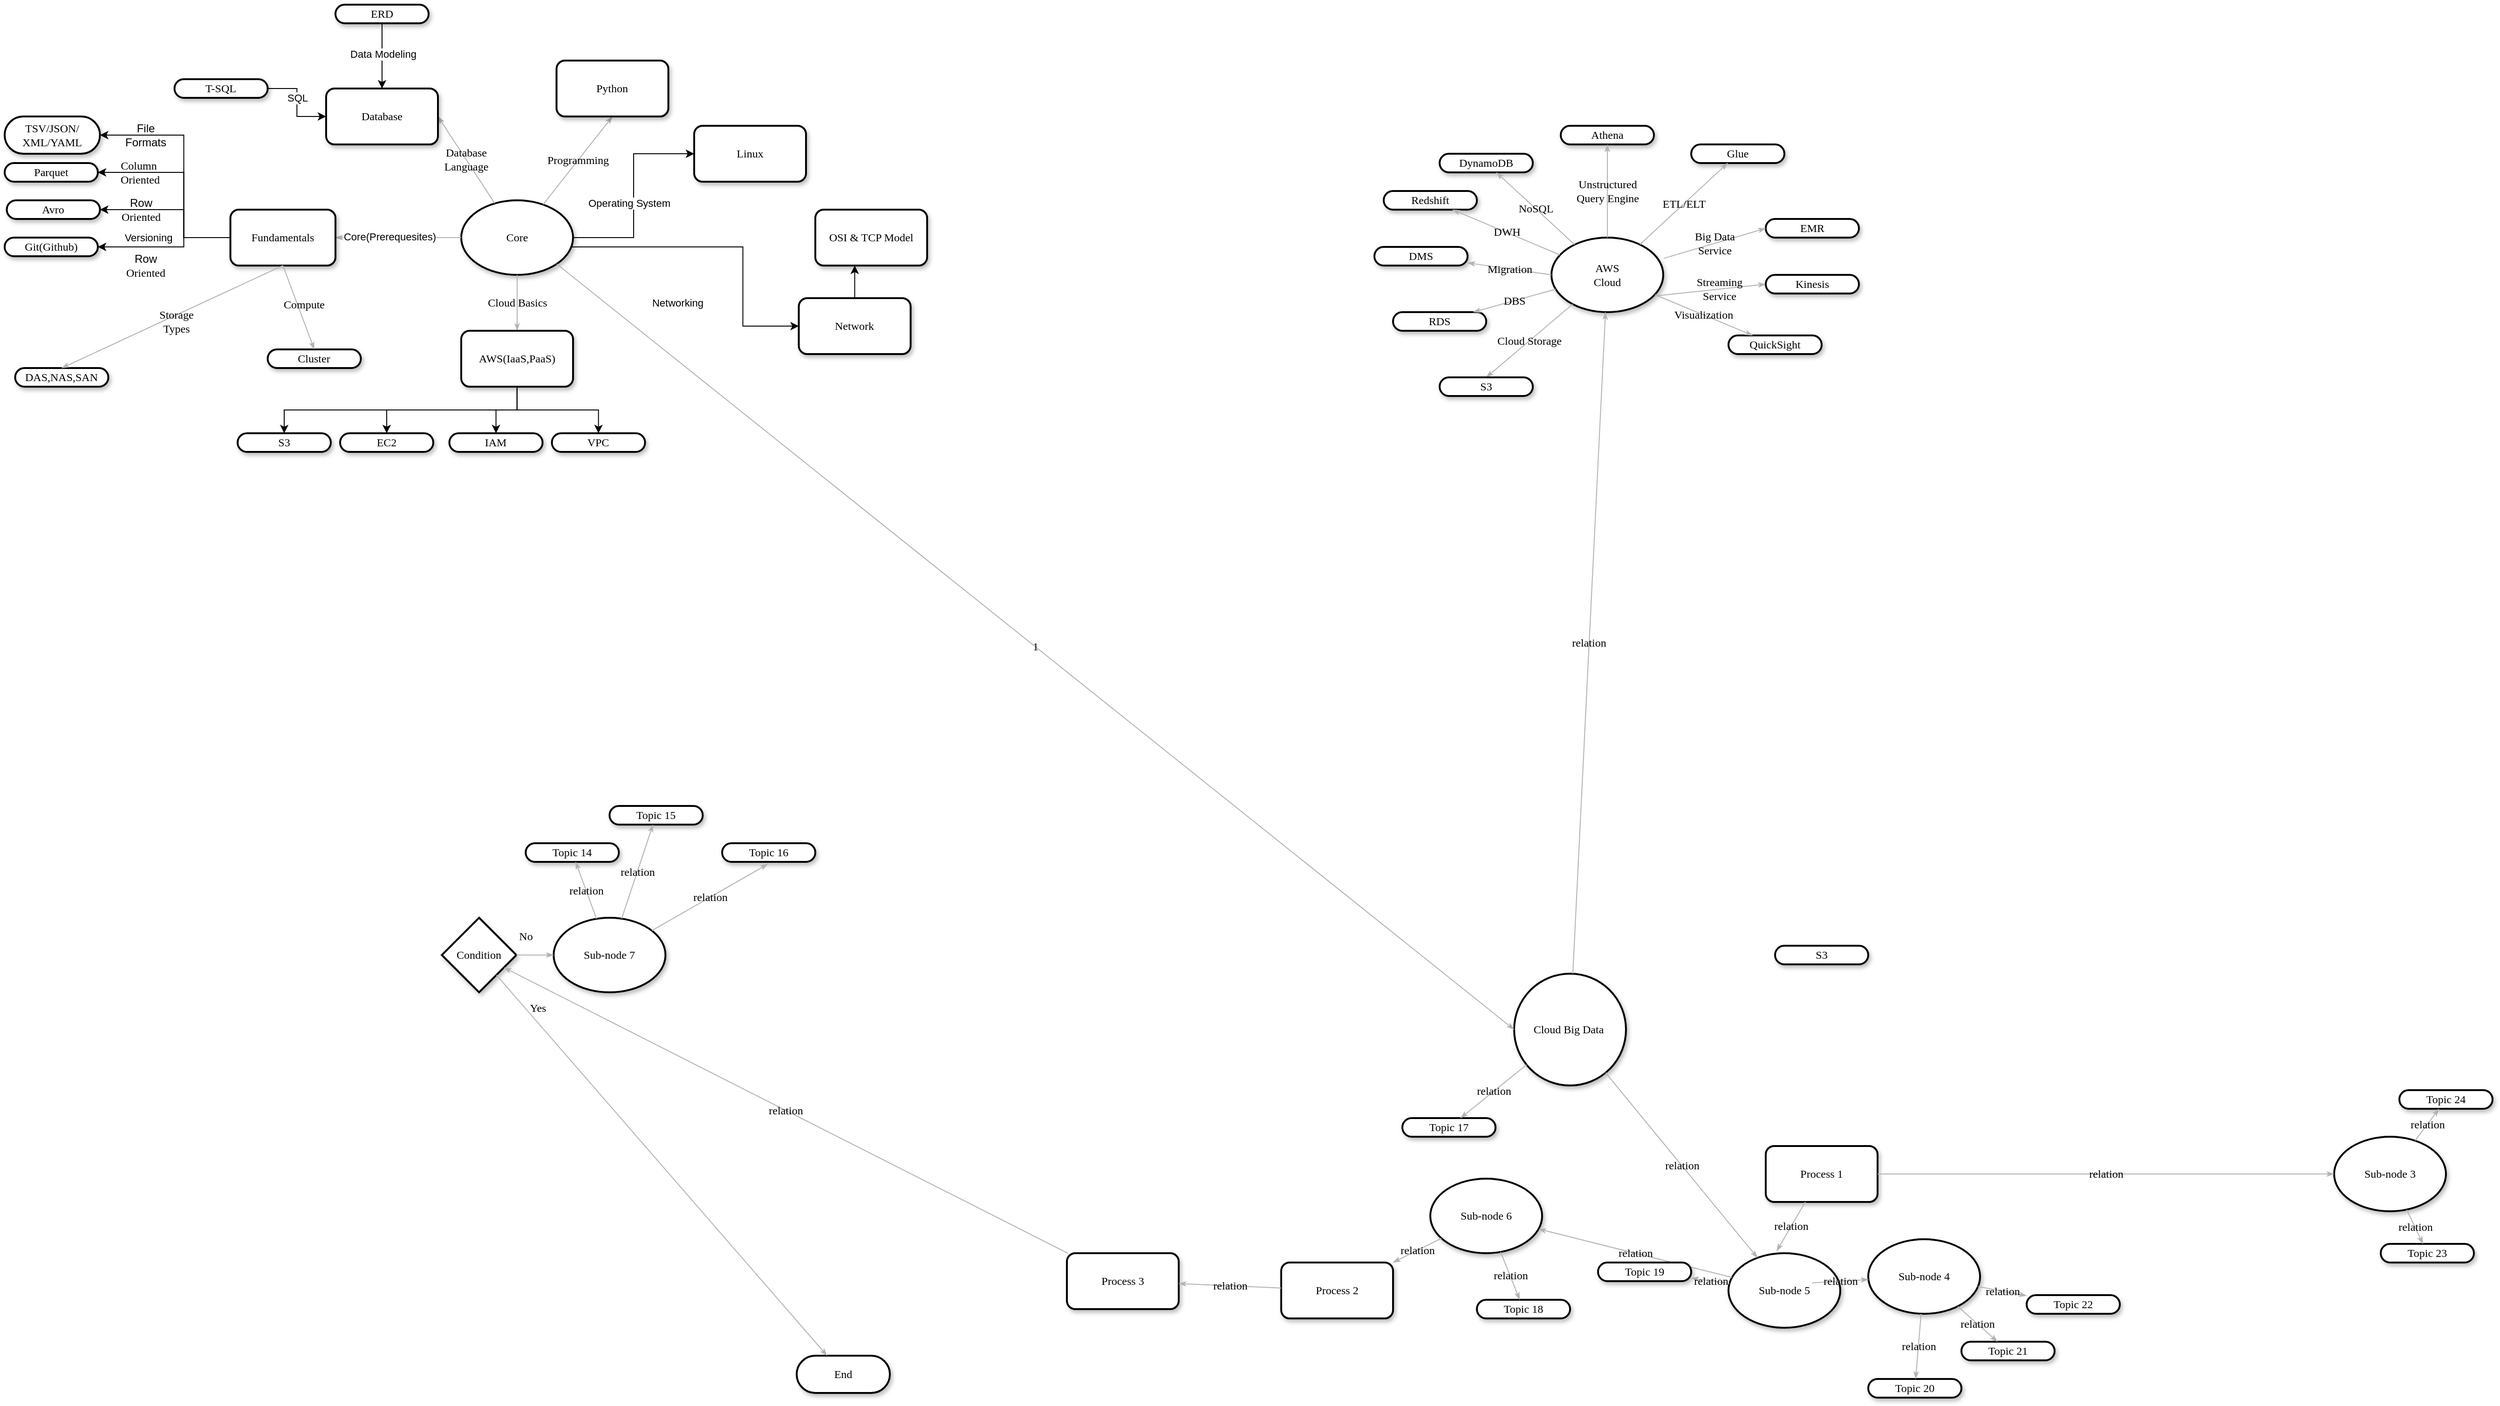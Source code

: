 <mxfile version="22.1.16" type="github">
  <diagram name="Page-1" id="ad52d381-51e7-2e0d-a935-2d0ddd2fd229">
    <mxGraphModel dx="2495" dy="1498" grid="1" gridSize="10" guides="1" tooltips="1" connect="1" arrows="1" fold="1" page="1" pageScale="1" pageWidth="1100" pageHeight="850" background="none" math="0" shadow="0">
      <root>
        <mxCell id="0" />
        <mxCell id="1" parent="0" />
        <mxCell id="3QK2SULwDuKad3nmu_sG-78" style="edgeStyle=orthogonalEdgeStyle;rounded=0;orthogonalLoop=1;jettySize=auto;html=1;entryX=0;entryY=0.5;entryDx=0;entryDy=0;" parent="1" source="2c924340bb9dbf6c-2" target="3QK2SULwDuKad3nmu_sG-34" edge="1">
          <mxGeometry relative="1" as="geometry" />
        </mxCell>
        <mxCell id="3QK2SULwDuKad3nmu_sG-79" value="Operating System" style="edgeLabel;html=1;align=center;verticalAlign=middle;resizable=0;points=[];" parent="3QK2SULwDuKad3nmu_sG-78" vertex="1" connectable="0">
          <mxGeometry x="-0.352" relative="1" as="geometry">
            <mxPoint x="-5" y="-31" as="offset" />
          </mxGeometry>
        </mxCell>
        <mxCell id="2c924340bb9dbf6c-2" value="Core" style="ellipse;whiteSpace=wrap;html=1;rounded=1;shadow=1;comic=0;labelBackgroundColor=none;strokeWidth=2;fontFamily=Verdana;fontSize=12;align=center;fillStyle=solid;" parent="1" vertex="1">
          <mxGeometry x="-600" y="-570" width="120" height="80" as="geometry" />
        </mxCell>
        <mxCell id="2c924340bb9dbf6c-3" value="&lt;span&gt;AWS&lt;br&gt;Cloud&lt;/span&gt;" style="ellipse;whiteSpace=wrap;html=1;rounded=1;shadow=1;comic=0;labelBackgroundColor=none;strokeWidth=2;fontFamily=Verdana;fontSize=12;align=center;" parent="1" vertex="1">
          <mxGeometry x="570" y="-530" width="120" height="80" as="geometry" />
        </mxCell>
        <mxCell id="2c924340bb9dbf6c-4" value="Cloud Big Data&amp;nbsp;" style="ellipse;whiteSpace=wrap;html=1;rounded=1;shadow=1;comic=0;labelBackgroundColor=none;strokeWidth=2;fontFamily=Verdana;fontSize=12;align=center;" parent="1" vertex="1">
          <mxGeometry x="530" y="260" width="120" height="120" as="geometry" />
        </mxCell>
        <mxCell id="2c924340bb9dbf6c-5" value="&lt;span&gt;Sub-node 5&lt;/span&gt;" style="ellipse;whiteSpace=wrap;html=1;rounded=1;shadow=1;comic=0;labelBackgroundColor=none;strokeWidth=2;fontFamily=Verdana;fontSize=12;align=center;" parent="1" vertex="1">
          <mxGeometry x="760" y="560" width="120" height="80" as="geometry" />
        </mxCell>
        <mxCell id="2c924340bb9dbf6c-6" value="&lt;span&gt;Sub-node 4&lt;/span&gt;" style="ellipse;whiteSpace=wrap;html=1;rounded=1;shadow=1;comic=0;labelBackgroundColor=none;strokeWidth=2;fontFamily=Verdana;fontSize=12;align=center;" parent="1" vertex="1">
          <mxGeometry x="910" y="545" width="120" height="80" as="geometry" />
        </mxCell>
        <mxCell id="2c924340bb9dbf6c-7" value="&lt;span&gt;Sub-node 6&lt;/span&gt;" style="ellipse;whiteSpace=wrap;html=1;rounded=1;shadow=1;comic=0;labelBackgroundColor=none;strokeWidth=2;fontFamily=Verdana;fontSize=12;align=center;" parent="1" vertex="1">
          <mxGeometry x="440" y="480" width="120" height="80" as="geometry" />
        </mxCell>
        <mxCell id="2c924340bb9dbf6c-8" value="Parquet" style="whiteSpace=wrap;html=1;rounded=1;shadow=1;comic=0;labelBackgroundColor=none;strokeWidth=2;fontFamily=Verdana;fontSize=12;align=center;arcSize=50;" parent="1" vertex="1">
          <mxGeometry x="-1090" y="-610" width="100" height="20" as="geometry" />
        </mxCell>
        <mxCell id="2c924340bb9dbf6c-9" value="&lt;span&gt;S3&lt;/span&gt;" style="whiteSpace=wrap;html=1;rounded=1;shadow=1;comic=0;labelBackgroundColor=none;strokeWidth=2;fontFamily=Verdana;fontSize=12;align=center;arcSize=50;" parent="1" vertex="1">
          <mxGeometry x="-840" y="-320" width="100" height="20" as="geometry" />
        </mxCell>
        <mxCell id="2c924340bb9dbf6c-11" value="RDS" style="whiteSpace=wrap;html=1;rounded=1;shadow=1;comic=0;labelBackgroundColor=none;strokeWidth=2;fontFamily=Verdana;fontSize=12;align=center;arcSize=50;" parent="1" vertex="1">
          <mxGeometry x="400" y="-450" width="100" height="20" as="geometry" />
        </mxCell>
        <mxCell id="2c924340bb9dbf6c-12" value="&lt;span&gt;Topic 21&lt;/span&gt;" style="whiteSpace=wrap;html=1;rounded=1;shadow=1;comic=0;labelBackgroundColor=none;strokeWidth=2;fontFamily=Verdana;fontSize=12;align=center;arcSize=50;" parent="1" vertex="1">
          <mxGeometry x="1010" y="655" width="100" height="20" as="geometry" />
        </mxCell>
        <mxCell id="2c924340bb9dbf6c-13" value="&lt;span&gt;Topic 22&lt;/span&gt;" style="whiteSpace=wrap;html=1;rounded=1;shadow=1;comic=0;labelBackgroundColor=none;strokeWidth=2;fontFamily=Verdana;fontSize=12;align=center;arcSize=50;" parent="1" vertex="1">
          <mxGeometry x="1080" y="605" width="100" height="20" as="geometry" />
        </mxCell>
        <mxCell id="2c924340bb9dbf6c-14" value="&lt;span&gt;Redshift&lt;/span&gt;" style="whiteSpace=wrap;html=1;rounded=1;shadow=1;comic=0;labelBackgroundColor=none;strokeWidth=2;fontFamily=Verdana;fontSize=12;align=center;arcSize=50;" parent="1" vertex="1">
          <mxGeometry x="390" y="-580" width="100" height="20" as="geometry" />
        </mxCell>
        <mxCell id="2c924340bb9dbf6c-15" value="&lt;span&gt;DynamoDB&lt;/span&gt;" style="whiteSpace=wrap;html=1;rounded=1;shadow=1;comic=0;labelBackgroundColor=none;strokeWidth=2;fontFamily=Verdana;fontSize=12;align=center;arcSize=50;" parent="1" vertex="1">
          <mxGeometry x="450" y="-620" width="100" height="20" as="geometry" />
        </mxCell>
        <mxCell id="2c924340bb9dbf6c-16" value="&lt;span&gt;Athena&lt;/span&gt;" style="whiteSpace=wrap;html=1;rounded=1;shadow=1;comic=0;labelBackgroundColor=none;strokeWidth=2;fontFamily=Verdana;fontSize=12;align=center;arcSize=50;" parent="1" vertex="1">
          <mxGeometry x="580" y="-650" width="100" height="20" as="geometry" />
        </mxCell>
        <mxCell id="2c924340bb9dbf6c-17" value="&lt;span&gt;Glue&lt;/span&gt;" style="whiteSpace=wrap;html=1;rounded=1;shadow=1;comic=0;labelBackgroundColor=none;strokeWidth=2;fontFamily=Verdana;fontSize=12;align=center;arcSize=50;" parent="1" vertex="1">
          <mxGeometry x="720" y="-630" width="100" height="20" as="geometry" />
        </mxCell>
        <mxCell id="2c924340bb9dbf6c-18" value="&lt;span&gt;QuickSight&lt;/span&gt;" style="whiteSpace=wrap;html=1;rounded=1;shadow=1;comic=0;labelBackgroundColor=none;strokeWidth=2;fontFamily=Verdana;fontSize=12;align=center;arcSize=50;" parent="1" vertex="1">
          <mxGeometry x="760" y="-425" width="100" height="20" as="geometry" />
        </mxCell>
        <mxCell id="2c924340bb9dbf6c-19" value="S3" style="whiteSpace=wrap;html=1;rounded=1;shadow=1;comic=0;labelBackgroundColor=none;strokeWidth=2;fontFamily=Verdana;fontSize=12;align=center;arcSize=50;" parent="1" vertex="1">
          <mxGeometry x="810" y="230" width="100" height="20" as="geometry" />
        </mxCell>
        <mxCell id="2c924340bb9dbf6c-22" value="&lt;span&gt;Topic 20&lt;/span&gt;" style="whiteSpace=wrap;html=1;rounded=1;shadow=1;comic=0;labelBackgroundColor=none;strokeWidth=2;fontFamily=Verdana;fontSize=12;align=center;arcSize=50;" parent="1" vertex="1">
          <mxGeometry x="910" y="695" width="100" height="20" as="geometry" />
        </mxCell>
        <mxCell id="2c924340bb9dbf6c-23" value="End" style="whiteSpace=wrap;html=1;rounded=1;shadow=1;comic=0;labelBackgroundColor=none;strokeWidth=2;fontFamily=Verdana;fontSize=12;align=center;arcSize=50;" parent="1" vertex="1">
          <mxGeometry x="-240" y="670" width="100" height="40" as="geometry" />
        </mxCell>
        <mxCell id="2c924340bb9dbf6c-24" value="Condition" style="rhombus;whiteSpace=wrap;html=1;rounded=0;shadow=1;comic=0;labelBackgroundColor=none;strokeWidth=2;fontFamily=Verdana;fontSize=12;align=center;" parent="1" vertex="1">
          <mxGeometry x="-620.83" y="200" width="80" height="80" as="geometry" />
        </mxCell>
        <mxCell id="2c924340bb9dbf6c-25" value="&lt;span&gt;Process 3&lt;/span&gt;" style="rounded=1;whiteSpace=wrap;html=1;shadow=1;comic=0;labelBackgroundColor=none;strokeWidth=2;fontFamily=Verdana;fontSize=12;align=center;" parent="1" vertex="1">
          <mxGeometry x="50" y="560" width="120" height="60" as="geometry" />
        </mxCell>
        <mxCell id="2c924340bb9dbf6c-26" value="Process 2" style="rounded=1;whiteSpace=wrap;html=1;shadow=1;comic=0;labelBackgroundColor=none;strokeWidth=2;fontFamily=Verdana;fontSize=12;align=center;" parent="1" vertex="1">
          <mxGeometry x="280" y="570" width="120" height="60" as="geometry" />
        </mxCell>
        <mxCell id="2c924340bb9dbf6c-27" value="Programming" style="edgeStyle=none;rounded=1;html=1;labelBackgroundColor=none;startArrow=none;startFill=0;startSize=5;endArrow=classicThin;endFill=1;endSize=5;jettySize=auto;orthogonalLoop=1;strokeColor=#B3B3B3;strokeWidth=1;fontFamily=Verdana;fontSize=12;entryX=0.5;entryY=1;entryDx=0;entryDy=0;flowAnimation=0;fixDash=0;" parent="1" source="2c924340bb9dbf6c-2" target="3QK2SULwDuKad3nmu_sG-35" edge="1">
          <mxGeometry relative="1" as="geometry">
            <mxPoint x="-437.73" y="-640" as="targetPoint" />
          </mxGeometry>
        </mxCell>
        <mxCell id="2c924340bb9dbf6c-28" value="Database&lt;br&gt;Language" style="edgeStyle=none;rounded=1;html=1;labelBackgroundColor=none;startArrow=none;startFill=0;startSize=5;endArrow=classicThin;endFill=1;endSize=5;jettySize=auto;orthogonalLoop=1;strokeColor=#B3B3B3;strokeWidth=1;fontFamily=Verdana;fontSize=12;entryX=1;entryY=0.5;entryDx=0;entryDy=0;flowAnimation=0;fixDash=0;" parent="1" source="2c924340bb9dbf6c-2" target="3QK2SULwDuKad3nmu_sG-36" edge="1">
          <mxGeometry relative="1" as="geometry">
            <mxPoint x="-610.457" y="-620" as="targetPoint" />
          </mxGeometry>
        </mxCell>
        <mxCell id="2c924340bb9dbf6c-29" value="Column&amp;nbsp;&lt;br&gt;Oriented" style="edgeStyle=none;rounded=1;html=1;labelBackgroundColor=none;startArrow=none;startFill=0;startSize=5;endArrow=classicThin;endFill=1;endSize=5;jettySize=auto;orthogonalLoop=1;strokeColor=#B3B3B3;strokeWidth=1;fontFamily=Verdana;fontSize=12;entryX=1;entryY=0.5;entryDx=0;entryDy=0;flowAnimation=0;fixDash=0;" parent="1" source="2c924340bb9dbf6c-2" target="3QK2SULwDuKad3nmu_sG-9" edge="1">
          <mxGeometry x="1" y="-214" relative="1" as="geometry">
            <mxPoint x="-643.65" y="-500" as="targetPoint" />
            <mxPoint x="-210" y="144" as="offset" />
          </mxGeometry>
        </mxCell>
        <mxCell id="3QK2SULwDuKad3nmu_sG-50" value="Core(Prerequesites)" style="edgeLabel;html=1;align=center;verticalAlign=middle;resizable=0;points=[];" parent="2c924340bb9dbf6c-29" vertex="1" connectable="0">
          <mxGeometry x="0.138" y="-1" relative="1" as="geometry">
            <mxPoint as="offset" />
          </mxGeometry>
        </mxCell>
        <mxCell id="2c924340bb9dbf6c-31" value="1" style="edgeStyle=none;rounded=1;html=1;labelBackgroundColor=none;startArrow=none;startFill=0;startSize=5;endArrow=classicThin;endFill=1;endSize=5;jettySize=auto;orthogonalLoop=1;strokeColor=#B3B3B3;strokeWidth=1;fontFamily=Verdana;fontSize=12;entryX=0;entryY=0.5;entryDx=0;entryDy=0;exitX=1;exitY=1;exitDx=0;exitDy=0;flowAnimation=0;fixDash=0;" parent="1" source="2c924340bb9dbf6c-2" target="2c924340bb9dbf6c-4" edge="1">
          <mxGeometry relative="1" as="geometry" />
        </mxCell>
        <mxCell id="2c924340bb9dbf6c-32" value="relation" style="edgeStyle=none;rounded=1;html=1;labelBackgroundColor=none;startArrow=none;startFill=0;startSize=5;endArrow=classicThin;endFill=1;endSize=5;jettySize=auto;orthogonalLoop=1;strokeColor=#B3B3B3;strokeWidth=1;fontFamily=Verdana;fontSize=12;flowAnimation=0;fixDash=0;" parent="1" source="2c924340bb9dbf6c-4" target="2c924340bb9dbf6c-3" edge="1">
          <mxGeometry relative="1" as="geometry" />
        </mxCell>
        <mxCell id="2c924340bb9dbf6c-33" value="relation" style="edgeStyle=none;rounded=1;html=1;labelBackgroundColor=none;startArrow=none;startFill=0;startSize=5;endArrow=classicThin;endFill=1;endSize=5;jettySize=auto;orthogonalLoop=1;strokeColor=#B3B3B3;strokeWidth=1;fontFamily=Verdana;fontSize=12;flowAnimation=0;fixDash=0;" parent="1" source="2c924340bb9dbf6c-4" target="2c924340bb9dbf6c-5" edge="1">
          <mxGeometry relative="1" as="geometry" />
        </mxCell>
        <mxCell id="2c924340bb9dbf6c-35" value="relation" style="edgeStyle=none;rounded=1;html=1;labelBackgroundColor=none;startArrow=none;startFill=0;startSize=5;endArrow=classicThin;endFill=1;endSize=5;jettySize=auto;orthogonalLoop=1;strokeColor=#B3B3B3;strokeWidth=1;fontFamily=Verdana;fontSize=12;flowAnimation=0;fixDash=0;" parent="1" source="2c924340bb9dbf6c-5" target="2c924340bb9dbf6c-7" edge="1">
          <mxGeometry relative="1" as="geometry" />
        </mxCell>
        <mxCell id="2c924340bb9dbf6c-36" value="relation" style="edgeStyle=none;rounded=1;html=1;labelBackgroundColor=none;startArrow=none;startFill=0;startSize=5;endArrow=classicThin;endFill=1;endSize=5;jettySize=auto;orthogonalLoop=1;strokeColor=#B3B3B3;strokeWidth=1;fontFamily=Verdana;fontSize=12;flowAnimation=0;fixDash=0;" parent="1" target="2c924340bb9dbf6c-6" edge="1">
          <mxGeometry relative="1" as="geometry">
            <mxPoint x="849.811" y="591.828" as="sourcePoint" />
          </mxGeometry>
        </mxCell>
        <mxCell id="2c924340bb9dbf6c-37" value="relation" style="edgeStyle=none;rounded=1;html=1;labelBackgroundColor=none;startArrow=none;startFill=0;startSize=5;endArrow=classicThin;endFill=1;endSize=5;jettySize=auto;orthogonalLoop=1;strokeColor=#B3B3B3;strokeWidth=1;fontFamily=Verdana;fontSize=12;flowAnimation=0;fixDash=0;" parent="1" source="2c924340bb9dbf6c-6" target="2c924340bb9dbf6c-13" edge="1">
          <mxGeometry relative="1" as="geometry" />
        </mxCell>
        <mxCell id="2c924340bb9dbf6c-38" value="relation" style="edgeStyle=none;rounded=1;html=1;labelBackgroundColor=none;startArrow=none;startFill=0;startSize=5;endArrow=classicThin;endFill=1;endSize=5;jettySize=auto;orthogonalLoop=1;strokeColor=#B3B3B3;strokeWidth=1;fontFamily=Verdana;fontSize=12;flowAnimation=0;fixDash=0;" parent="1" source="2c924340bb9dbf6c-6" target="2c924340bb9dbf6c-12" edge="1">
          <mxGeometry relative="1" as="geometry" />
        </mxCell>
        <mxCell id="2c924340bb9dbf6c-39" value="relation" style="edgeStyle=none;rounded=1;html=1;labelBackgroundColor=none;startArrow=none;startFill=0;startSize=5;endArrow=classicThin;endFill=1;endSize=5;jettySize=auto;orthogonalLoop=1;strokeColor=#B3B3B3;strokeWidth=1;fontFamily=Verdana;fontSize=12;flowAnimation=0;fixDash=0;" parent="1" source="2c924340bb9dbf6c-6" target="2c924340bb9dbf6c-22" edge="1">
          <mxGeometry relative="1" as="geometry" />
        </mxCell>
        <mxCell id="2c924340bb9dbf6c-40" value="Cloud Storage" style="edgeStyle=none;rounded=1;html=1;labelBackgroundColor=none;startArrow=none;startFill=0;startSize=5;endArrow=classicThin;endFill=1;endSize=5;jettySize=auto;orthogonalLoop=1;strokeColor=#B3B3B3;strokeWidth=1;fontFamily=Verdana;fontSize=12;entryX=0.5;entryY=0;entryDx=0;entryDy=0;flowAnimation=0;fixDash=0;" parent="1" source="2c924340bb9dbf6c-3" target="3QK2SULwDuKad3nmu_sG-21" edge="1">
          <mxGeometry relative="1" as="geometry">
            <mxPoint x="763.333" y="-410" as="targetPoint" />
          </mxGeometry>
        </mxCell>
        <mxCell id="2c924340bb9dbf6c-41" value="Visualization" style="edgeStyle=none;rounded=1;html=1;labelBackgroundColor=none;startArrow=none;startFill=0;startSize=5;endArrow=classicThin;endFill=1;endSize=5;jettySize=auto;orthogonalLoop=1;strokeColor=#B3B3B3;strokeWidth=1;fontFamily=Verdana;fontSize=12;flowAnimation=0;fixDash=0;" parent="1" source="2c924340bb9dbf6c-3" target="2c924340bb9dbf6c-18" edge="1">
          <mxGeometry relative="1" as="geometry" />
        </mxCell>
        <mxCell id="2c924340bb9dbf6c-42" value="ETL/ELT" style="edgeStyle=none;rounded=1;html=1;labelBackgroundColor=none;startArrow=none;startFill=0;startSize=5;endArrow=classicThin;endFill=1;endSize=5;jettySize=auto;orthogonalLoop=1;strokeColor=#B3B3B3;strokeWidth=1;fontFamily=Verdana;fontSize=12;flowAnimation=0;fixDash=0;" parent="1" source="2c924340bb9dbf6c-3" target="2c924340bb9dbf6c-17" edge="1">
          <mxGeometry relative="1" as="geometry" />
        </mxCell>
        <mxCell id="2c924340bb9dbf6c-43" value="Unstructured&lt;br&gt;Query Engine" style="edgeStyle=none;rounded=1;html=1;labelBackgroundColor=none;startArrow=none;startFill=0;startSize=5;endArrow=classicThin;endFill=1;endSize=5;jettySize=auto;orthogonalLoop=1;strokeColor=#B3B3B3;strokeWidth=1;fontFamily=Verdana;fontSize=12;flowAnimation=0;fixDash=0;" parent="1" source="2c924340bb9dbf6c-3" target="2c924340bb9dbf6c-16" edge="1">
          <mxGeometry relative="1" as="geometry" />
        </mxCell>
        <mxCell id="2c924340bb9dbf6c-44" value="NoSQL" style="edgeStyle=none;rounded=1;html=1;labelBackgroundColor=none;startArrow=none;startFill=0;startSize=5;endArrow=classicThin;endFill=1;endSize=5;jettySize=auto;orthogonalLoop=1;strokeColor=#B3B3B3;strokeWidth=1;fontFamily=Verdana;fontSize=12;flowAnimation=0;fixDash=0;" parent="1" source="2c924340bb9dbf6c-3" target="2c924340bb9dbf6c-15" edge="1">
          <mxGeometry relative="1" as="geometry" />
        </mxCell>
        <mxCell id="2c924340bb9dbf6c-45" value="DWH" style="edgeStyle=none;rounded=1;html=1;labelBackgroundColor=none;startArrow=none;startFill=0;startSize=5;endArrow=classicThin;endFill=1;endSize=5;jettySize=auto;orthogonalLoop=1;strokeColor=#B3B3B3;strokeWidth=1;fontFamily=Verdana;fontSize=12;flowAnimation=0;fixDash=0;" parent="1" source="2c924340bb9dbf6c-3" target="2c924340bb9dbf6c-14" edge="1">
          <mxGeometry relative="1" as="geometry" />
        </mxCell>
        <mxCell id="2c924340bb9dbf6c-46" value="DBS" style="edgeStyle=none;rounded=1;html=1;labelBackgroundColor=none;startArrow=none;startFill=0;startSize=5;endArrow=classicThin;endFill=1;endSize=5;jettySize=auto;orthogonalLoop=1;strokeColor=#B3B3B3;strokeWidth=1;fontFamily=Verdana;fontSize=12;flowAnimation=0;fixDash=0;" parent="1" source="2c924340bb9dbf6c-3" target="2c924340bb9dbf6c-11" edge="1">
          <mxGeometry relative="1" as="geometry" />
        </mxCell>
        <mxCell id="2c924340bb9dbf6c-47" value="relation" style="edgeStyle=none;rounded=1;html=1;labelBackgroundColor=none;startArrow=none;startFill=0;startSize=5;endArrow=classicThin;endFill=1;endSize=5;jettySize=auto;orthogonalLoop=1;strokeColor=#B3B3B3;strokeWidth=1;fontFamily=Verdana;fontSize=12;flowAnimation=0;fixDash=0;" parent="1" source="2c924340bb9dbf6c-7" target="2c924340bb9dbf6c-26" edge="1">
          <mxGeometry relative="1" as="geometry" />
        </mxCell>
        <mxCell id="2c924340bb9dbf6c-48" value="relation" style="edgeStyle=none;rounded=1;html=1;labelBackgroundColor=none;startArrow=none;startFill=0;startSize=5;endArrow=classicThin;endFill=1;endSize=5;jettySize=auto;orthogonalLoop=1;strokeColor=#B3B3B3;strokeWidth=1;fontFamily=Verdana;fontSize=12;flowAnimation=0;fixDash=0;" parent="1" source="2c924340bb9dbf6c-26" target="2c924340bb9dbf6c-25" edge="1">
          <mxGeometry relative="1" as="geometry" />
        </mxCell>
        <mxCell id="2c924340bb9dbf6c-49" value="relation" style="edgeStyle=none;rounded=1;html=1;labelBackgroundColor=none;startArrow=none;startFill=0;startSize=5;endArrow=classicThin;endFill=1;endSize=5;jettySize=auto;orthogonalLoop=1;strokeColor=#B3B3B3;strokeWidth=1;fontFamily=Verdana;fontSize=12;flowAnimation=0;fixDash=0;" parent="1" source="2c924340bb9dbf6c-25" target="2c924340bb9dbf6c-24" edge="1">
          <mxGeometry relative="1" as="geometry" />
        </mxCell>
        <mxCell id="2c924340bb9dbf6c-50" value="Yes" style="edgeStyle=none;rounded=1;html=1;labelBackgroundColor=none;startArrow=none;startFill=0;startSize=5;endArrow=classicThin;endFill=1;endSize=5;jettySize=auto;orthogonalLoop=1;strokeColor=#B3B3B3;strokeWidth=1;fontFamily=Verdana;fontSize=12;flowAnimation=0;fixDash=0;" parent="1" source="2c924340bb9dbf6c-24" target="2c924340bb9dbf6c-23" edge="1">
          <mxGeometry x="-0.793" y="10" relative="1" as="geometry">
            <mxPoint as="offset" />
          </mxGeometry>
        </mxCell>
        <mxCell id="2c924340bb9dbf6c-51" value="Process 1" style="rounded=1;whiteSpace=wrap;html=1;shadow=1;comic=0;labelBackgroundColor=none;strokeWidth=2;fontFamily=Verdana;fontSize=12;align=center;" parent="1" vertex="1">
          <mxGeometry x="800" y="445" width="120" height="60" as="geometry" />
        </mxCell>
        <mxCell id="2c924340bb9dbf6c-52" value="&lt;span&gt;Sub-node 3&lt;/span&gt;" style="ellipse;whiteSpace=wrap;html=1;rounded=1;shadow=1;comic=0;labelBackgroundColor=none;strokeWidth=2;fontFamily=Verdana;fontSize=12;align=center;" parent="1" vertex="1">
          <mxGeometry x="1410" y="435" width="120" height="80" as="geometry" />
        </mxCell>
        <mxCell id="2c924340bb9dbf6c-53" value="&lt;span&gt;Topic 24&lt;/span&gt;" style="whiteSpace=wrap;html=1;rounded=1;shadow=1;comic=0;labelBackgroundColor=none;strokeWidth=2;fontFamily=Verdana;fontSize=12;align=center;arcSize=50;" parent="1" vertex="1">
          <mxGeometry x="1480" y="385" width="100" height="20" as="geometry" />
        </mxCell>
        <mxCell id="2c924340bb9dbf6c-54" value="&lt;span&gt;Topic 23&lt;/span&gt;" style="whiteSpace=wrap;html=1;rounded=1;shadow=1;comic=0;labelBackgroundColor=none;strokeWidth=2;fontFamily=Verdana;fontSize=12;align=center;arcSize=50;" parent="1" vertex="1">
          <mxGeometry x="1460" y="550" width="100" height="20" as="geometry" />
        </mxCell>
        <mxCell id="3QK2SULwDuKad3nmu_sG-12" style="edgeStyle=orthogonalEdgeStyle;rounded=0;orthogonalLoop=1;jettySize=auto;html=1;exitX=0.5;exitY=1;exitDx=0;exitDy=0;entryX=0.5;entryY=0;entryDx=0;entryDy=0;flowAnimation=0;fixDash=0;" parent="1" source="3QK2SULwDuKad3nmu_sG-31" target="2c924340bb9dbf6c-9" edge="1">
          <mxGeometry relative="1" as="geometry">
            <mxPoint x="-467.73" y="-310" as="sourcePoint" />
          </mxGeometry>
        </mxCell>
        <mxCell id="3QK2SULwDuKad3nmu_sG-16" style="edgeStyle=orthogonalEdgeStyle;rounded=0;orthogonalLoop=1;jettySize=auto;html=1;entryX=0.5;entryY=0;entryDx=0;entryDy=0;exitX=0.5;exitY=1;exitDx=0;exitDy=0;flowAnimation=0;fixDash=0;" parent="1" source="3QK2SULwDuKad3nmu_sG-31" target="3QK2SULwDuKad3nmu_sG-15" edge="1">
          <mxGeometry relative="1" as="geometry">
            <mxPoint x="-467.692" y="-310" as="sourcePoint" />
          </mxGeometry>
        </mxCell>
        <mxCell id="3QK2SULwDuKad3nmu_sG-30" style="edgeStyle=orthogonalEdgeStyle;rounded=0;orthogonalLoop=1;jettySize=auto;html=1;exitX=0.498;exitY=1.029;exitDx=0;exitDy=0;exitPerimeter=0;flowAnimation=0;fixDash=0;" parent="1" source="3QK2SULwDuKad3nmu_sG-31" target="3QK2SULwDuKad3nmu_sG-29" edge="1">
          <mxGeometry relative="1" as="geometry">
            <mxPoint x="-467.692" y="-310" as="sourcePoint" />
          </mxGeometry>
        </mxCell>
        <mxCell id="2c924340bb9dbf6c-58" value="&lt;span&gt;Topic 19&lt;/span&gt;" style="whiteSpace=wrap;html=1;rounded=1;shadow=1;comic=0;labelBackgroundColor=none;strokeWidth=2;fontFamily=Verdana;fontSize=12;align=center;arcSize=50;" parent="1" vertex="1">
          <mxGeometry x="620" y="570" width="100" height="20" as="geometry" />
        </mxCell>
        <mxCell id="2c924340bb9dbf6c-59" value="&lt;span&gt;Topic 18&lt;/span&gt;" style="whiteSpace=wrap;html=1;rounded=1;shadow=1;comic=0;labelBackgroundColor=none;strokeWidth=2;fontFamily=Verdana;fontSize=12;align=center;arcSize=50;" parent="1" vertex="1">
          <mxGeometry x="490" y="610" width="100" height="20" as="geometry" />
        </mxCell>
        <mxCell id="2c924340bb9dbf6c-60" value="&lt;span&gt;Topic 17&lt;/span&gt;" style="whiteSpace=wrap;html=1;rounded=1;shadow=1;comic=0;labelBackgroundColor=none;strokeWidth=2;fontFamily=Verdana;fontSize=12;align=center;arcSize=50;" parent="1" vertex="1">
          <mxGeometry x="410" y="415" width="100" height="20" as="geometry" />
        </mxCell>
        <mxCell id="2c924340bb9dbf6c-62" value="Cloud Basics" style="edgeStyle=none;rounded=1;html=1;labelBackgroundColor=none;startArrow=none;startFill=0;startSize=5;endArrow=classicThin;endFill=1;endSize=5;jettySize=auto;orthogonalLoop=1;strokeColor=#B3B3B3;strokeWidth=1;fontFamily=Verdana;fontSize=12;entryX=0.5;entryY=0;entryDx=0;entryDy=0;flowAnimation=0;fixDash=0;" parent="1" source="2c924340bb9dbf6c-2" target="3QK2SULwDuKad3nmu_sG-31" edge="1">
          <mxGeometry relative="1" as="geometry">
            <mxPoint x="-467.73" y="-430" as="targetPoint" />
          </mxGeometry>
        </mxCell>
        <mxCell id="2c924340bb9dbf6c-63" value="relation" style="edgeStyle=none;rounded=1;html=1;labelBackgroundColor=none;startArrow=none;startFill=0;startSize=5;endArrow=classicThin;endFill=1;endSize=5;jettySize=auto;orthogonalLoop=1;strokeColor=#B3B3B3;strokeWidth=1;fontFamily=Verdana;fontSize=12;flowAnimation=0;fixDash=0;" parent="1" source="2c924340bb9dbf6c-52" target="2c924340bb9dbf6c-53" edge="1">
          <mxGeometry relative="1" as="geometry" />
        </mxCell>
        <mxCell id="2c924340bb9dbf6c-64" value="relation" style="edgeStyle=none;rounded=1;html=1;labelBackgroundColor=none;startArrow=none;startFill=0;startSize=5;endArrow=classicThin;endFill=1;endSize=5;jettySize=auto;orthogonalLoop=1;strokeColor=#B3B3B3;strokeWidth=1;fontFamily=Verdana;fontSize=12;flowAnimation=0;fixDash=0;" parent="1" source="2c924340bb9dbf6c-52" target="2c924340bb9dbf6c-54" edge="1">
          <mxGeometry relative="1" as="geometry" />
        </mxCell>
        <mxCell id="2c924340bb9dbf6c-65" value="relation" style="edgeStyle=none;rounded=1;html=1;labelBackgroundColor=none;startArrow=none;startFill=0;startSize=5;endArrow=classicThin;endFill=1;endSize=5;jettySize=auto;orthogonalLoop=1;strokeColor=#B3B3B3;strokeWidth=1;fontFamily=Verdana;fontSize=12;flowAnimation=0;fixDash=0;" parent="1" source="2c924340bb9dbf6c-51" target="2c924340bb9dbf6c-52" edge="1">
          <mxGeometry relative="1" as="geometry" />
        </mxCell>
        <mxCell id="2c924340bb9dbf6c-66" value="relation" style="edgeStyle=none;rounded=1;html=1;labelBackgroundColor=none;startArrow=none;startFill=0;startSize=5;endArrow=classicThin;endFill=1;endSize=5;jettySize=auto;orthogonalLoop=1;strokeColor=#B3B3B3;strokeWidth=1;fontFamily=Verdana;fontSize=12;flowAnimation=0;fixDash=0;" parent="1" source="2c924340bb9dbf6c-51" edge="1">
          <mxGeometry relative="1" as="geometry">
            <mxPoint x="811.747" y="557.72" as="targetPoint" />
          </mxGeometry>
        </mxCell>
        <mxCell id="2c924340bb9dbf6c-67" value="&lt;span&gt;Sub-node 7&lt;/span&gt;" style="ellipse;whiteSpace=wrap;html=1;rounded=1;shadow=1;comic=0;labelBackgroundColor=none;strokeWidth=2;fontFamily=Verdana;fontSize=12;align=center;" parent="1" vertex="1">
          <mxGeometry x="-500.83" y="200" width="120" height="80" as="geometry" />
        </mxCell>
        <mxCell id="2c924340bb9dbf6c-68" value="&lt;span&gt;Topic 16&lt;/span&gt;" style="whiteSpace=wrap;html=1;rounded=1;shadow=1;comic=0;labelBackgroundColor=none;strokeWidth=2;fontFamily=Verdana;fontSize=12;align=center;arcSize=50;" parent="1" vertex="1">
          <mxGeometry x="-320" y="120" width="100" height="20" as="geometry" />
        </mxCell>
        <mxCell id="2c924340bb9dbf6c-69" value="&lt;span&gt;Topic 15&lt;/span&gt;" style="whiteSpace=wrap;html=1;rounded=1;shadow=1;comic=0;labelBackgroundColor=none;strokeWidth=2;fontFamily=Verdana;fontSize=12;align=center;arcSize=50;" parent="1" vertex="1">
          <mxGeometry x="-440.83" y="80" width="100" height="20" as="geometry" />
        </mxCell>
        <mxCell id="2c924340bb9dbf6c-70" value="&lt;span&gt;Topic 14&lt;/span&gt;" style="whiteSpace=wrap;html=1;rounded=1;shadow=1;comic=0;labelBackgroundColor=none;strokeWidth=2;fontFamily=Verdana;fontSize=12;align=center;arcSize=50;" parent="1" vertex="1">
          <mxGeometry x="-530.83" y="120" width="100" height="20" as="geometry" />
        </mxCell>
        <mxCell id="2c924340bb9dbf6c-72" value="relation" style="edgeStyle=none;rounded=1;html=1;labelBackgroundColor=none;startArrow=none;startFill=0;startSize=5;endArrow=classicThin;endFill=1;endSize=5;jettySize=auto;orthogonalLoop=1;strokeColor=#B3B3B3;strokeWidth=1;fontFamily=Verdana;fontSize=12;flowAnimation=0;fixDash=0;" parent="1" source="2c924340bb9dbf6c-67" target="2c924340bb9dbf6c-70" edge="1">
          <mxGeometry relative="1" as="geometry" />
        </mxCell>
        <mxCell id="2c924340bb9dbf6c-73" value="relation" style="edgeStyle=none;rounded=1;html=1;labelBackgroundColor=none;startArrow=none;startFill=0;startSize=5;endArrow=classicThin;endFill=1;endSize=5;jettySize=auto;orthogonalLoop=1;strokeColor=#B3B3B3;strokeWidth=1;fontFamily=Verdana;fontSize=12;flowAnimation=0;fixDash=0;" parent="1" source="2c924340bb9dbf6c-67" target="2c924340bb9dbf6c-69" edge="1">
          <mxGeometry relative="1" as="geometry" />
        </mxCell>
        <mxCell id="2c924340bb9dbf6c-74" value="relation" style="edgeStyle=none;rounded=1;html=1;labelBackgroundColor=none;startArrow=none;startFill=0;startSize=5;endArrow=classicThin;endFill=1;endSize=5;jettySize=auto;orthogonalLoop=1;strokeColor=#B3B3B3;strokeWidth=1;fontFamily=Verdana;fontSize=12;entryX=0.49;entryY=1.117;entryDx=0;entryDy=0;entryPerimeter=0;flowAnimation=0;fixDash=0;" parent="1" source="2c924340bb9dbf6c-67" target="2c924340bb9dbf6c-68" edge="1">
          <mxGeometry relative="1" as="geometry">
            <mxPoint x="-339.997" y="130" as="targetPoint" />
          </mxGeometry>
        </mxCell>
        <mxCell id="2c924340bb9dbf6c-75" value="No" style="edgeStyle=none;rounded=1;html=1;labelBackgroundColor=none;startArrow=none;startFill=0;startSize=5;endArrow=classicThin;endFill=1;endSize=5;jettySize=auto;orthogonalLoop=1;strokeColor=#B3B3B3;strokeWidth=1;fontFamily=Verdana;fontSize=12;flowAnimation=0;fixDash=0;" parent="1" source="2c924340bb9dbf6c-24" target="2c924340bb9dbf6c-67" edge="1">
          <mxGeometry x="-0.504" y="20" relative="1" as="geometry">
            <mxPoint as="offset" />
          </mxGeometry>
        </mxCell>
        <mxCell id="2c924340bb9dbf6c-76" value="relation" style="edgeStyle=none;rounded=1;html=1;labelBackgroundColor=none;startArrow=none;startFill=0;startSize=5;endArrow=classicThin;endFill=1;endSize=5;jettySize=auto;orthogonalLoop=1;strokeColor=#B3B3B3;strokeWidth=1;fontFamily=Verdana;fontSize=12;flowAnimation=0;fixDash=0;" parent="1" source="2c924340bb9dbf6c-4" target="2c924340bb9dbf6c-60" edge="1">
          <mxGeometry relative="1" as="geometry" />
        </mxCell>
        <mxCell id="2c924340bb9dbf6c-77" value="relation" style="edgeStyle=none;rounded=1;html=1;labelBackgroundColor=none;startArrow=none;startFill=0;startSize=5;endArrow=classicThin;endFill=1;endSize=5;jettySize=auto;orthogonalLoop=1;strokeColor=#B3B3B3;strokeWidth=1;fontFamily=Verdana;fontSize=12;flowAnimation=0;fixDash=0;" parent="1" source="2c924340bb9dbf6c-5" target="2c924340bb9dbf6c-58" edge="1">
          <mxGeometry relative="1" as="geometry" />
        </mxCell>
        <mxCell id="2c924340bb9dbf6c-78" value="relation" style="edgeStyle=none;rounded=1;html=1;labelBackgroundColor=none;startArrow=none;startFill=0;startSize=5;endArrow=classicThin;endFill=1;endSize=5;jettySize=auto;orthogonalLoop=1;strokeColor=#B3B3B3;strokeWidth=1;fontFamily=Verdana;fontSize=12;flowAnimation=0;fixDash=0;" parent="1" source="2c924340bb9dbf6c-7" target="2c924340bb9dbf6c-59" edge="1">
          <mxGeometry relative="1" as="geometry" />
        </mxCell>
        <mxCell id="3QK2SULwDuKad3nmu_sG-2" style="edgeStyle=orthogonalEdgeStyle;rounded=0;orthogonalLoop=1;jettySize=auto;html=1;entryX=1;entryY=0.5;entryDx=0;entryDy=0;exitX=0;exitY=0.5;exitDx=0;exitDy=0;flowAnimation=0;fixDash=0;" parent="1" source="3QK2SULwDuKad3nmu_sG-9" target="2c924340bb9dbf6c-8" edge="1">
          <mxGeometry relative="1" as="geometry">
            <mxPoint x="-865" y="-520.0" as="sourcePoint" />
            <Array as="points">
              <mxPoint x="-897.73" y="-530" />
              <mxPoint x="-897.73" y="-600" />
            </Array>
          </mxGeometry>
        </mxCell>
        <mxCell id="3QK2SULwDuKad3nmu_sG-6" style="edgeStyle=orthogonalEdgeStyle;rounded=0;orthogonalLoop=1;jettySize=auto;html=1;entryX=1;entryY=0.5;entryDx=0;entryDy=0;exitX=0;exitY=0.5;exitDx=0;exitDy=0;flowAnimation=0;fixDash=0;" parent="1" source="3QK2SULwDuKad3nmu_sG-9" target="3QK2SULwDuKad3nmu_sG-5" edge="1">
          <mxGeometry relative="1" as="geometry">
            <mxPoint x="-865" y="-520.0" as="sourcePoint" />
            <Array as="points">
              <mxPoint x="-897.73" y="-530" />
              <mxPoint x="-897.73" y="-640" />
            </Array>
          </mxGeometry>
        </mxCell>
        <mxCell id="3QK2SULwDuKad3nmu_sG-3" value="Avro" style="whiteSpace=wrap;html=1;rounded=1;shadow=1;comic=0;labelBackgroundColor=none;strokeWidth=2;fontFamily=Verdana;fontSize=12;align=center;arcSize=50;" parent="1" vertex="1">
          <mxGeometry x="-1087.73" y="-570" width="100" height="20" as="geometry" />
        </mxCell>
        <mxCell id="3QK2SULwDuKad3nmu_sG-5" value="TSV/JSON/&lt;br&gt;XML/YAML" style="whiteSpace=wrap;html=1;rounded=1;shadow=1;comic=0;labelBackgroundColor=none;strokeWidth=2;fontFamily=Verdana;fontSize=12;align=center;arcSize=50;" parent="1" vertex="1">
          <mxGeometry x="-1090" y="-660" width="102.27" height="40" as="geometry" />
        </mxCell>
        <mxCell id="3QK2SULwDuKad3nmu_sG-7" value="Git(Github)" style="whiteSpace=wrap;html=1;rounded=1;shadow=1;comic=0;labelBackgroundColor=none;strokeWidth=2;fontFamily=Verdana;fontSize=12;align=center;arcSize=50;" parent="1" vertex="1">
          <mxGeometry x="-1090" y="-530" width="100" height="20" as="geometry" />
        </mxCell>
        <mxCell id="3QK2SULwDuKad3nmu_sG-9" value="Fundamentals" style="rounded=1;whiteSpace=wrap;html=1;shadow=1;comic=0;labelBackgroundColor=none;strokeWidth=2;fontFamily=Verdana;fontSize=12;align=center;" parent="1" vertex="1">
          <mxGeometry x="-847.73" y="-560" width="112.73" height="60" as="geometry" />
        </mxCell>
        <mxCell id="3QK2SULwDuKad3nmu_sG-15" value="&lt;span&gt;EC2&lt;/span&gt;" style="whiteSpace=wrap;html=1;rounded=1;shadow=1;comic=0;labelBackgroundColor=none;strokeWidth=2;fontFamily=Verdana;fontSize=12;align=center;arcSize=50;" parent="1" vertex="1">
          <mxGeometry x="-730" y="-320" width="100" height="20" as="geometry" />
        </mxCell>
        <mxCell id="3QK2SULwDuKad3nmu_sG-17" style="edgeStyle=orthogonalEdgeStyle;rounded=0;orthogonalLoop=1;jettySize=auto;html=1;entryX=0.5;entryY=0;entryDx=0;entryDy=0;exitX=0.5;exitY=1;exitDx=0;exitDy=0;flowAnimation=0;fixDash=0;" parent="1" source="3QK2SULwDuKad3nmu_sG-31" target="3QK2SULwDuKad3nmu_sG-18" edge="1">
          <mxGeometry relative="1" as="geometry">
            <mxPoint x="-467.73" y="-310" as="sourcePoint" />
          </mxGeometry>
        </mxCell>
        <mxCell id="3QK2SULwDuKad3nmu_sG-18" value="&lt;span&gt;VPC&lt;/span&gt;" style="whiteSpace=wrap;html=1;rounded=1;shadow=1;comic=0;labelBackgroundColor=none;strokeWidth=2;fontFamily=Verdana;fontSize=12;align=center;arcSize=50;" parent="1" vertex="1">
          <mxGeometry x="-502.73" y="-320" width="100" height="20" as="geometry" />
        </mxCell>
        <mxCell id="3QK2SULwDuKad3nmu_sG-21" value="S3" style="whiteSpace=wrap;html=1;rounded=1;shadow=1;comic=0;labelBackgroundColor=none;strokeWidth=2;fontFamily=Verdana;fontSize=12;align=center;arcSize=50;" parent="1" vertex="1">
          <mxGeometry x="450" y="-380" width="100" height="20" as="geometry" />
        </mxCell>
        <mxCell id="3QK2SULwDuKad3nmu_sG-22" value="EMR" style="whiteSpace=wrap;html=1;rounded=1;shadow=1;comic=0;labelBackgroundColor=none;strokeWidth=2;fontFamily=Verdana;fontSize=12;align=center;arcSize=50;" parent="1" vertex="1">
          <mxGeometry x="800" y="-550" width="100" height="20" as="geometry" />
        </mxCell>
        <mxCell id="3QK2SULwDuKad3nmu_sG-23" value="Big Data&lt;br&gt;Service" style="edgeStyle=none;rounded=1;html=1;labelBackgroundColor=none;startArrow=none;startFill=0;startSize=5;endArrow=classicThin;endFill=1;endSize=5;jettySize=auto;orthogonalLoop=1;strokeColor=#B3B3B3;strokeWidth=1;fontFamily=Verdana;fontSize=12;exitX=1.004;exitY=0.279;exitDx=0;exitDy=0;entryX=0;entryY=0.5;entryDx=0;entryDy=0;exitPerimeter=0;flowAnimation=0;fixDash=0;" parent="1" source="2c924340bb9dbf6c-3" target="3QK2SULwDuKad3nmu_sG-22" edge="1">
          <mxGeometry relative="1" as="geometry">
            <mxPoint x="549.75" y="-462" as="sourcePoint" />
            <mxPoint x="506.75" y="-500" as="targetPoint" />
          </mxGeometry>
        </mxCell>
        <mxCell id="3QK2SULwDuKad3nmu_sG-24" value="&lt;span&gt;DMS&lt;/span&gt;" style="whiteSpace=wrap;html=1;rounded=1;shadow=1;comic=0;labelBackgroundColor=none;strokeWidth=2;fontFamily=Verdana;fontSize=12;align=center;arcSize=50;" parent="1" vertex="1">
          <mxGeometry x="380" y="-520" width="100" height="20" as="geometry" />
        </mxCell>
        <mxCell id="3QK2SULwDuKad3nmu_sG-25" value="Migration" style="edgeStyle=none;rounded=1;html=1;labelBackgroundColor=none;startArrow=none;startFill=0;startSize=5;endArrow=classicThin;endFill=1;endSize=5;jettySize=auto;orthogonalLoop=1;strokeColor=#B3B3B3;strokeWidth=1;fontFamily=Verdana;fontSize=12;exitX=0;exitY=0.5;exitDx=0;exitDy=0;flowAnimation=0;fixDash=0;" parent="1" source="2c924340bb9dbf6c-3" target="3QK2SULwDuKad3nmu_sG-24" edge="1">
          <mxGeometry x="-0.002" relative="1" as="geometry">
            <mxPoint x="570" y="-480" as="sourcePoint" />
            <mxPoint as="offset" />
          </mxGeometry>
        </mxCell>
        <mxCell id="3QK2SULwDuKad3nmu_sG-26" value="Streaming&lt;br&gt;Service" style="edgeStyle=none;rounded=1;html=1;labelBackgroundColor=none;startArrow=none;startFill=0;startSize=5;endArrow=classicThin;endFill=1;endSize=5;jettySize=auto;orthogonalLoop=1;strokeColor=#B3B3B3;strokeWidth=1;fontFamily=Verdana;fontSize=12;exitX=0.946;exitY=0.779;exitDx=0;exitDy=0;entryX=0;entryY=0.5;entryDx=0;entryDy=0;exitPerimeter=0;flowAnimation=0;fixDash=0;" parent="1" source="2c924340bb9dbf6c-3" target="3QK2SULwDuKad3nmu_sG-27" edge="1">
          <mxGeometry x="0.145" relative="1" as="geometry">
            <mxPoint x="689.52" y="-458" as="sourcePoint" />
            <mxPoint x="506.27" y="-450" as="targetPoint" />
            <mxPoint as="offset" />
          </mxGeometry>
        </mxCell>
        <mxCell id="3QK2SULwDuKad3nmu_sG-27" value="Kinesis" style="whiteSpace=wrap;html=1;rounded=1;shadow=1;comic=0;labelBackgroundColor=none;strokeWidth=2;fontFamily=Verdana;fontSize=12;align=center;arcSize=50;" parent="1" vertex="1">
          <mxGeometry x="800" y="-490" width="100" height="20" as="geometry" />
        </mxCell>
        <mxCell id="3QK2SULwDuKad3nmu_sG-29" value="&lt;span&gt;IAM&lt;/span&gt;" style="whiteSpace=wrap;html=1;rounded=1;shadow=1;comic=0;labelBackgroundColor=none;strokeWidth=2;fontFamily=Verdana;fontSize=12;align=center;arcSize=50;" parent="1" vertex="1">
          <mxGeometry x="-612.73" y="-320" width="100" height="20" as="geometry" />
        </mxCell>
        <mxCell id="3QK2SULwDuKad3nmu_sG-31" value="AWS(IaaS,PaaS)" style="rounded=1;whiteSpace=wrap;html=1;shadow=1;comic=0;labelBackgroundColor=none;strokeWidth=2;fontFamily=Verdana;fontSize=12;align=center;" parent="1" vertex="1">
          <mxGeometry x="-600" y="-430" width="120" height="60" as="geometry" />
        </mxCell>
        <mxCell id="3QK2SULwDuKad3nmu_sG-34" value="Linux" style="rounded=1;whiteSpace=wrap;html=1;shadow=1;comic=0;labelBackgroundColor=none;strokeWidth=2;fontFamily=Verdana;fontSize=12;align=center;" parent="1" vertex="1">
          <mxGeometry x="-350" y="-650" width="120" height="60" as="geometry" />
        </mxCell>
        <mxCell id="3QK2SULwDuKad3nmu_sG-35" value="Python" style="rounded=1;whiteSpace=wrap;html=1;shadow=1;comic=0;labelBackgroundColor=none;strokeWidth=2;fontFamily=Verdana;fontSize=12;align=center;" parent="1" vertex="1">
          <mxGeometry x="-497.73" y="-720" width="120" height="60" as="geometry" />
        </mxCell>
        <mxCell id="3QK2SULwDuKad3nmu_sG-36" value="Database" style="rounded=1;whiteSpace=wrap;html=1;shadow=1;comic=0;labelBackgroundColor=none;strokeWidth=2;fontFamily=Verdana;fontSize=12;align=center;" parent="1" vertex="1">
          <mxGeometry x="-745" y="-690" width="120" height="60" as="geometry" />
        </mxCell>
        <mxCell id="3QK2SULwDuKad3nmu_sG-38" style="edgeStyle=orthogonalEdgeStyle;rounded=0;orthogonalLoop=1;jettySize=auto;html=1;entryX=1;entryY=0.5;entryDx=0;entryDy=0;exitX=0;exitY=0.5;exitDx=0;exitDy=0;flowAnimation=0;fixDash=0;" parent="1" source="3QK2SULwDuKad3nmu_sG-9" target="3QK2SULwDuKad3nmu_sG-7" edge="1">
          <mxGeometry relative="1" as="geometry">
            <mxPoint x="-842.27" y="-480" as="sourcePoint" />
            <mxPoint x="-932.27" y="-420" as="targetPoint" />
            <Array as="points">
              <mxPoint x="-897.73" y="-530" />
              <mxPoint x="-897.73" y="-520" />
            </Array>
          </mxGeometry>
        </mxCell>
        <mxCell id="3QK2SULwDuKad3nmu_sG-41" value="Versioning" style="edgeLabel;html=1;align=center;verticalAlign=middle;resizable=0;points=[];" parent="3QK2SULwDuKad3nmu_sG-38" vertex="1" connectable="0">
          <mxGeometry x="0.731" relative="1" as="geometry">
            <mxPoint x="33" y="-10" as="offset" />
          </mxGeometry>
        </mxCell>
        <mxCell id="3QK2SULwDuKad3nmu_sG-4" style="edgeStyle=orthogonalEdgeStyle;rounded=0;orthogonalLoop=1;jettySize=auto;html=1;entryX=1;entryY=0.5;entryDx=0;entryDy=0;exitX=0;exitY=0.5;exitDx=0;exitDy=0;flowAnimation=0;fixDash=0;" parent="1" source="3QK2SULwDuKad3nmu_sG-9" target="3QK2SULwDuKad3nmu_sG-3" edge="1">
          <mxGeometry relative="1" as="geometry">
            <mxPoint x="-865" y="-520" as="sourcePoint" />
            <Array as="points">
              <mxPoint x="-897.73" y="-530" />
              <mxPoint x="-897.73" y="-560" />
            </Array>
          </mxGeometry>
        </mxCell>
        <mxCell id="3QK2SULwDuKad3nmu_sG-42" value="File &lt;br&gt;Formats" style="text;html=1;align=center;verticalAlign=middle;resizable=0;points=[];autosize=1;strokeColor=none;fillColor=none;" parent="1" vertex="1">
          <mxGeometry x="-973.73" y="-660" width="70" height="40" as="geometry" />
        </mxCell>
        <mxCell id="3QK2SULwDuKad3nmu_sG-46" style="edgeStyle=orthogonalEdgeStyle;rounded=0;orthogonalLoop=1;jettySize=auto;html=1;flowAnimation=0;fixDash=0;" parent="1" source="3QK2SULwDuKad3nmu_sG-43" target="3QK2SULwDuKad3nmu_sG-36" edge="1">
          <mxGeometry relative="1" as="geometry" />
        </mxCell>
        <mxCell id="3QK2SULwDuKad3nmu_sG-48" value="SQL" style="edgeLabel;html=1;align=center;verticalAlign=middle;resizable=0;points=[];" parent="3QK2SULwDuKad3nmu_sG-46" vertex="1" connectable="0">
          <mxGeometry x="-0.108" relative="1" as="geometry">
            <mxPoint as="offset" />
          </mxGeometry>
        </mxCell>
        <mxCell id="3QK2SULwDuKad3nmu_sG-43" value="T-SQL" style="whiteSpace=wrap;html=1;rounded=1;shadow=1;comic=0;labelBackgroundColor=none;strokeWidth=2;fontFamily=Verdana;fontSize=12;align=center;arcSize=50;" parent="1" vertex="1">
          <mxGeometry x="-907.73" y="-700" width="100" height="20" as="geometry" />
        </mxCell>
        <mxCell id="3QK2SULwDuKad3nmu_sG-45" style="edgeStyle=orthogonalEdgeStyle;rounded=0;orthogonalLoop=1;jettySize=auto;html=1;flowAnimation=0;fixDash=0;" parent="1" source="3QK2SULwDuKad3nmu_sG-44" target="3QK2SULwDuKad3nmu_sG-36" edge="1">
          <mxGeometry relative="1" as="geometry" />
        </mxCell>
        <mxCell id="3QK2SULwDuKad3nmu_sG-47" value="Data Modeling" style="edgeLabel;html=1;align=center;verticalAlign=middle;resizable=0;points=[];" parent="3QK2SULwDuKad3nmu_sG-45" vertex="1" connectable="0">
          <mxGeometry x="-0.061" y="1" relative="1" as="geometry">
            <mxPoint as="offset" />
          </mxGeometry>
        </mxCell>
        <mxCell id="3QK2SULwDuKad3nmu_sG-44" value="ERD" style="whiteSpace=wrap;html=1;rounded=1;shadow=1;comic=0;labelBackgroundColor=none;strokeWidth=2;fontFamily=Verdana;fontSize=12;align=center;arcSize=50;" parent="1" vertex="1">
          <mxGeometry x="-735" y="-780" width="100" height="20" as="geometry" />
        </mxCell>
        <mxCell id="3QK2SULwDuKad3nmu_sG-51" value="DAS,NAS,SAN" style="whiteSpace=wrap;html=1;rounded=1;shadow=1;comic=0;labelBackgroundColor=none;strokeWidth=2;fontFamily=Verdana;fontSize=12;align=center;arcSize=50;" parent="1" vertex="1">
          <mxGeometry x="-1078.73" y="-390" width="100" height="20" as="geometry" />
        </mxCell>
        <mxCell id="3QK2SULwDuKad3nmu_sG-59" value="Storage&lt;br&gt;Types" style="edgeStyle=none;rounded=1;html=1;labelBackgroundColor=none;startArrow=none;startFill=0;startSize=5;endArrow=classicThin;endFill=1;endSize=5;jettySize=auto;orthogonalLoop=1;strokeColor=#B3B3B3;strokeWidth=1;fontFamily=Verdana;fontSize=12;flowAnimation=0;fixDash=0;exitX=0.5;exitY=1;exitDx=0;exitDy=0;entryX=0.5;entryY=0;entryDx=0;entryDy=0;" parent="1" edge="1" target="3QK2SULwDuKad3nmu_sG-51" source="3QK2SULwDuKad3nmu_sG-9">
          <mxGeometry x="-0.014" y="6" relative="1" as="geometry">
            <mxPoint x="-700.73" y="-430" as="sourcePoint" />
            <mxPoint x="-960" y="-300" as="targetPoint" />
            <mxPoint as="offset" />
          </mxGeometry>
        </mxCell>
        <mxCell id="3QK2SULwDuKad3nmu_sG-61" value="Cluster" style="whiteSpace=wrap;html=1;rounded=1;shadow=1;comic=0;labelBackgroundColor=none;strokeWidth=2;fontFamily=Verdana;fontSize=12;align=center;arcSize=50;" parent="1" vertex="1">
          <mxGeometry x="-807.73" y="-410" width="100" height="20" as="geometry" />
        </mxCell>
        <mxCell id="3QK2SULwDuKad3nmu_sG-67" value="Row&lt;br style=&quot;border-color: var(--border-color); font-family: Verdana;&quot;&gt;&lt;span style=&quot;font-family: Verdana;&quot;&gt;Oriented&lt;/span&gt;" style="text;html=1;align=center;verticalAlign=middle;resizable=0;points=[];autosize=1;strokeColor=none;fillColor=none;" parent="1" vertex="1">
          <mxGeometry x="-983.73" y="-580" width="80" height="40" as="geometry" />
        </mxCell>
        <mxCell id="3QK2SULwDuKad3nmu_sG-68" value="Row&lt;br style=&quot;border-color: var(--border-color); font-family: Verdana;&quot;&gt;&lt;span style=&quot;font-family: Verdana;&quot;&gt;Oriented&lt;/span&gt;" style="text;html=1;align=center;verticalAlign=middle;resizable=0;points=[];autosize=1;strokeColor=none;fillColor=none;" parent="1" vertex="1">
          <mxGeometry x="-978.73" y="-520" width="80" height="40" as="geometry" />
        </mxCell>
        <mxCell id="3QK2SULwDuKad3nmu_sG-82" style="edgeStyle=orthogonalEdgeStyle;rounded=0;orthogonalLoop=1;jettySize=auto;html=1;" parent="1" source="2c924340bb9dbf6c-2" target="3QK2SULwDuKad3nmu_sG-84" edge="1">
          <mxGeometry relative="1" as="geometry">
            <mxPoint x="-287.73" y="-430" as="sourcePoint" />
            <Array as="points">
              <mxPoint x="-297.73" y="-520" />
              <mxPoint x="-297.73" y="-435" />
            </Array>
          </mxGeometry>
        </mxCell>
        <mxCell id="3QK2SULwDuKad3nmu_sG-83" value="Networking" style="edgeLabel;html=1;align=center;verticalAlign=middle;resizable=0;points=[];" parent="3QK2SULwDuKad3nmu_sG-82" vertex="1" connectable="0">
          <mxGeometry x="-0.352" relative="1" as="geometry">
            <mxPoint x="7" y="60" as="offset" />
          </mxGeometry>
        </mxCell>
        <mxCell id="3QK2SULwDuKad3nmu_sG-91" value="" style="edgeStyle=orthogonalEdgeStyle;rounded=0;orthogonalLoop=1;jettySize=auto;html=1;" parent="1" source="3QK2SULwDuKad3nmu_sG-84" target="3QK2SULwDuKad3nmu_sG-90" edge="1">
          <mxGeometry relative="1" as="geometry">
            <Array as="points">
              <mxPoint x="-177.73" y="-550" />
            </Array>
          </mxGeometry>
        </mxCell>
        <mxCell id="3QK2SULwDuKad3nmu_sG-84" value="Network" style="rounded=1;whiteSpace=wrap;html=1;shadow=1;comic=0;labelBackgroundColor=none;strokeWidth=2;fontFamily=Verdana;fontSize=12;align=center;" parent="1" vertex="1">
          <mxGeometry x="-237.73" y="-465" width="120" height="60" as="geometry" />
        </mxCell>
        <mxCell id="3QK2SULwDuKad3nmu_sG-90" value="OSI &amp;amp; TCP Model" style="rounded=1;whiteSpace=wrap;html=1;shadow=1;comic=0;labelBackgroundColor=none;strokeWidth=2;fontFamily=Verdana;fontSize=12;align=center;" parent="1" vertex="1">
          <mxGeometry x="-220" y="-560" width="120" height="60" as="geometry" />
        </mxCell>
        <mxCell id="gbRm-B8fE3SN0LpxSQW--5" value="Compute" style="edgeStyle=none;rounded=1;html=1;labelBackgroundColor=none;startArrow=none;startFill=0;startSize=5;endArrow=classicThin;endFill=1;endSize=5;jettySize=auto;orthogonalLoop=1;strokeColor=#B3B3B3;strokeWidth=1;fontFamily=Verdana;fontSize=12;flowAnimation=0;fixDash=0;exitX=0.5;exitY=1;exitDx=0;exitDy=0;entryX=0.5;entryY=0;entryDx=0;entryDy=0;" edge="1" parent="1" source="3QK2SULwDuKad3nmu_sG-9" target="3QK2SULwDuKad3nmu_sG-61">
          <mxGeometry x="-0.014" y="6" relative="1" as="geometry">
            <mxPoint x="-729.63" y="-470" as="sourcePoint" />
            <mxPoint x="-967.63" y="-360" as="targetPoint" />
            <mxPoint as="offset" />
          </mxGeometry>
        </mxCell>
      </root>
    </mxGraphModel>
  </diagram>
</mxfile>

